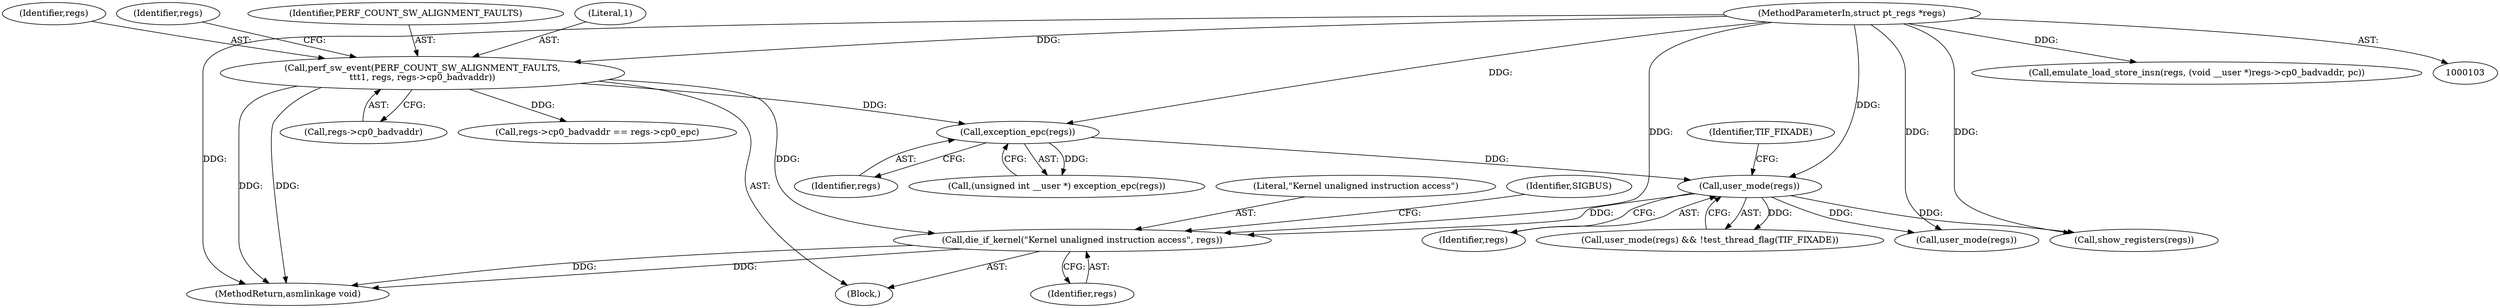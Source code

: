 digraph "0_linux_a8b0ca17b80e92faab46ee7179ba9e99ccb61233_11@pointer" {
"1000177" [label="(Call,die_if_kernel(\"Kernel unaligned instruction access\", regs))"];
"1000138" [label="(Call,user_mode(regs))"];
"1000134" [label="(Call,exception_epc(regs))"];
"1000108" [label="(Call,perf_sw_event(PERF_COUNT_SW_ALIGNMENT_FAULTS,\n\t\t\t1, regs, regs->cp0_badvaddr))"];
"1000104" [label="(MethodParameterIn,struct pt_regs *regs)"];
"1000138" [label="(Call,user_mode(regs))"];
"1000104" [label="(MethodParameterIn,struct pt_regs *regs)"];
"1000110" [label="(Literal,1)"];
"1000179" [label="(Identifier,regs)"];
"1000183" [label="(MethodReturn,asmlinkage void)"];
"1000178" [label="(Literal,\"Kernel unaligned instruction access\")"];
"1000132" [label="(Call,(unsigned int __user *) exception_epc(regs))"];
"1000177" [label="(Call,die_if_kernel(\"Kernel unaligned instruction access\", regs))"];
"1000112" [label="(Call,regs->cp0_badvaddr)"];
"1000105" [label="(Block,)"];
"1000161" [label="(Call,user_mode(regs))"];
"1000137" [label="(Call,user_mode(regs) && !test_thread_flag(TIF_FIXADE))"];
"1000135" [label="(Identifier,regs)"];
"1000111" [label="(Identifier,regs)"];
"1000181" [label="(Identifier,SIGBUS)"];
"1000119" [label="(Identifier,regs)"];
"1000142" [label="(Identifier,TIF_FIXADE)"];
"1000139" [label="(Identifier,regs)"];
"1000117" [label="(Call,regs->cp0_badvaddr == regs->cp0_epc)"];
"1000109" [label="(Identifier,PERF_COUNT_SW_ALIGNMENT_FAULTS)"];
"1000154" [label="(Call,show_registers(regs))"];
"1000108" [label="(Call,perf_sw_event(PERF_COUNT_SW_ALIGNMENT_FAULTS,\n\t\t\t1, regs, regs->cp0_badvaddr))"];
"1000165" [label="(Call,emulate_load_store_insn(regs, (void __user *)regs->cp0_badvaddr, pc))"];
"1000134" [label="(Call,exception_epc(regs))"];
"1000177" -> "1000105"  [label="AST: "];
"1000177" -> "1000179"  [label="CFG: "];
"1000178" -> "1000177"  [label="AST: "];
"1000179" -> "1000177"  [label="AST: "];
"1000181" -> "1000177"  [label="CFG: "];
"1000177" -> "1000183"  [label="DDG: "];
"1000177" -> "1000183"  [label="DDG: "];
"1000138" -> "1000177"  [label="DDG: "];
"1000108" -> "1000177"  [label="DDG: "];
"1000104" -> "1000177"  [label="DDG: "];
"1000138" -> "1000137"  [label="AST: "];
"1000138" -> "1000139"  [label="CFG: "];
"1000139" -> "1000138"  [label="AST: "];
"1000142" -> "1000138"  [label="CFG: "];
"1000137" -> "1000138"  [label="CFG: "];
"1000138" -> "1000137"  [label="DDG: "];
"1000134" -> "1000138"  [label="DDG: "];
"1000104" -> "1000138"  [label="DDG: "];
"1000138" -> "1000154"  [label="DDG: "];
"1000138" -> "1000161"  [label="DDG: "];
"1000134" -> "1000132"  [label="AST: "];
"1000134" -> "1000135"  [label="CFG: "];
"1000135" -> "1000134"  [label="AST: "];
"1000132" -> "1000134"  [label="CFG: "];
"1000134" -> "1000132"  [label="DDG: "];
"1000108" -> "1000134"  [label="DDG: "];
"1000104" -> "1000134"  [label="DDG: "];
"1000108" -> "1000105"  [label="AST: "];
"1000108" -> "1000112"  [label="CFG: "];
"1000109" -> "1000108"  [label="AST: "];
"1000110" -> "1000108"  [label="AST: "];
"1000111" -> "1000108"  [label="AST: "];
"1000112" -> "1000108"  [label="AST: "];
"1000119" -> "1000108"  [label="CFG: "];
"1000108" -> "1000183"  [label="DDG: "];
"1000108" -> "1000183"  [label="DDG: "];
"1000104" -> "1000108"  [label="DDG: "];
"1000108" -> "1000117"  [label="DDG: "];
"1000104" -> "1000103"  [label="AST: "];
"1000104" -> "1000183"  [label="DDG: "];
"1000104" -> "1000154"  [label="DDG: "];
"1000104" -> "1000161"  [label="DDG: "];
"1000104" -> "1000165"  [label="DDG: "];
}
